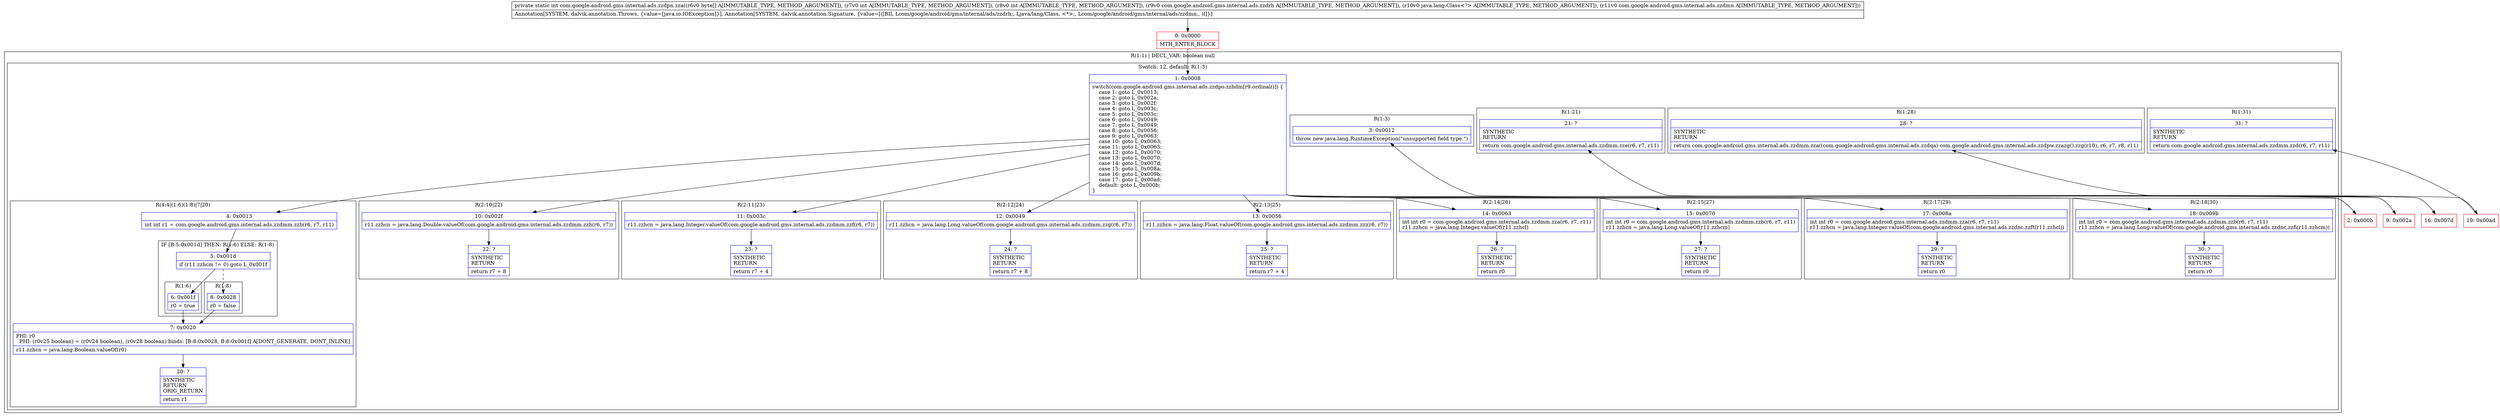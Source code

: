 digraph "CFG forcom.google.android.gms.internal.ads.zzdpn.zza([BIILcom\/google\/android\/gms\/internal\/ads\/zzdrh;Ljava\/lang\/Class;Lcom\/google\/android\/gms\/internal\/ads\/zzdmn;)I" {
subgraph cluster_Region_1694022545 {
label = "R(1:1) | DECL_VAR: boolean null\l";
node [shape=record,color=blue];
subgraph cluster_SwitchRegion_1012143988 {
label = "Switch: 12, default: R(1:3)";
node [shape=record,color=blue];
Node_1 [shape=record,label="{1\:\ 0x0008|switch(com.google.android.gms.internal.ads.zzdpo.zzhdm[r9.ordinal()]) \{\l    case 1: goto L_0x0013;\l    case 2: goto L_0x002a;\l    case 3: goto L_0x002f;\l    case 4: goto L_0x003c;\l    case 5: goto L_0x003c;\l    case 6: goto L_0x0049;\l    case 7: goto L_0x0049;\l    case 8: goto L_0x0056;\l    case 9: goto L_0x0063;\l    case 10: goto L_0x0063;\l    case 11: goto L_0x0063;\l    case 12: goto L_0x0070;\l    case 13: goto L_0x0070;\l    case 14: goto L_0x007d;\l    case 15: goto L_0x008a;\l    case 16: goto L_0x009b;\l    case 17: goto L_0x00ad;\l    default: goto L_0x000b;\l\}\l}"];
subgraph cluster_Region_1995456670 {
label = "R(4:4|(1:6)(1:8)|7|20)";
node [shape=record,color=blue];
Node_4 [shape=record,label="{4\:\ 0x0013|int int r1 = com.google.android.gms.internal.ads.zzdmm.zzb(r6, r7, r11)\l}"];
subgraph cluster_IfRegion_1728674970 {
label = "IF [B:5:0x001d] THEN: R(1:6) ELSE: R(1:8)";
node [shape=record,color=blue];
Node_5 [shape=record,label="{5\:\ 0x001d|if (r11.zzhcm != 0) goto L_0x001f\l}"];
subgraph cluster_Region_239104869 {
label = "R(1:6)";
node [shape=record,color=blue];
Node_6 [shape=record,label="{6\:\ 0x001f|r0 = true\l}"];
}
subgraph cluster_Region_162529238 {
label = "R(1:8)";
node [shape=record,color=blue];
Node_8 [shape=record,label="{8\:\ 0x0028|r0 = false\l}"];
}
}
Node_7 [shape=record,label="{7\:\ 0x0020|PHI: r0 \l  PHI: (r0v25 boolean) = (r0v24 boolean), (r0v28 boolean) binds: [B:8:0x0028, B:6:0x001f] A[DONT_GENERATE, DONT_INLINE]\l|r11.zzhcn = java.lang.Boolean.valueOf(r0)\l}"];
Node_20 [shape=record,label="{20\:\ ?|SYNTHETIC\lRETURN\lORIG_RETURN\l|return r1\l}"];
}
subgraph cluster_Region_45316207 {
label = "R(1:21)";
node [shape=record,color=blue];
Node_21 [shape=record,label="{21\:\ ?|SYNTHETIC\lRETURN\l|return com.google.android.gms.internal.ads.zzdmm.zze(r6, r7, r11)\l}"];
}
subgraph cluster_Region_590770075 {
label = "R(2:10|22)";
node [shape=record,color=blue];
Node_10 [shape=record,label="{10\:\ 0x002f|r11.zzhcn = java.lang.Double.valueOf(com.google.android.gms.internal.ads.zzdmm.zzh(r6, r7))\l}"];
Node_22 [shape=record,label="{22\:\ ?|SYNTHETIC\lRETURN\l|return r7 + 8\l}"];
}
subgraph cluster_Region_1061495614 {
label = "R(2:11|23)";
node [shape=record,color=blue];
Node_11 [shape=record,label="{11\:\ 0x003c|r11.zzhcn = java.lang.Integer.valueOf(com.google.android.gms.internal.ads.zzdmm.zzf(r6, r7))\l}"];
Node_23 [shape=record,label="{23\:\ ?|SYNTHETIC\lRETURN\l|return r7 + 4\l}"];
}
subgraph cluster_Region_327443936 {
label = "R(2:12|24)";
node [shape=record,color=blue];
Node_12 [shape=record,label="{12\:\ 0x0049|r11.zzhcn = java.lang.Long.valueOf(com.google.android.gms.internal.ads.zzdmm.zzg(r6, r7))\l}"];
Node_24 [shape=record,label="{24\:\ ?|SYNTHETIC\lRETURN\l|return r7 + 8\l}"];
}
subgraph cluster_Region_174921727 {
label = "R(2:13|25)";
node [shape=record,color=blue];
Node_13 [shape=record,label="{13\:\ 0x0056|r11.zzhcn = java.lang.Float.valueOf(com.google.android.gms.internal.ads.zzdmm.zzi(r6, r7))\l}"];
Node_25 [shape=record,label="{25\:\ ?|SYNTHETIC\lRETURN\l|return r7 + 4\l}"];
}
subgraph cluster_Region_622005202 {
label = "R(2:14|26)";
node [shape=record,color=blue];
Node_14 [shape=record,label="{14\:\ 0x0063|int int r0 = com.google.android.gms.internal.ads.zzdmm.zza(r6, r7, r11)\lr11.zzhcn = java.lang.Integer.valueOf(r11.zzhcl)\l}"];
Node_26 [shape=record,label="{26\:\ ?|SYNTHETIC\lRETURN\l|return r0\l}"];
}
subgraph cluster_Region_469986675 {
label = "R(2:15|27)";
node [shape=record,color=blue];
Node_15 [shape=record,label="{15\:\ 0x0070|int int r0 = com.google.android.gms.internal.ads.zzdmm.zzb(r6, r7, r11)\lr11.zzhcn = java.lang.Long.valueOf(r11.zzhcm)\l}"];
Node_27 [shape=record,label="{27\:\ ?|SYNTHETIC\lRETURN\l|return r0\l}"];
}
subgraph cluster_Region_439876510 {
label = "R(1:28)";
node [shape=record,color=blue];
Node_28 [shape=record,label="{28\:\ ?|SYNTHETIC\lRETURN\l|return com.google.android.gms.internal.ads.zzdmm.zza((com.google.android.gms.internal.ads.zzdqa) com.google.android.gms.internal.ads.zzdpw.zzazg().zzg(r10), r6, r7, r8, r11)\l}"];
}
subgraph cluster_Region_1055406359 {
label = "R(2:17|29)";
node [shape=record,color=blue];
Node_17 [shape=record,label="{17\:\ 0x008a|int int r0 = com.google.android.gms.internal.ads.zzdmm.zza(r6, r7, r11)\lr11.zzhcn = java.lang.Integer.valueOf(com.google.android.gms.internal.ads.zzdnc.zzft(r11.zzhcl))\l}"];
Node_29 [shape=record,label="{29\:\ ?|SYNTHETIC\lRETURN\l|return r0\l}"];
}
subgraph cluster_Region_344516353 {
label = "R(2:18|30)";
node [shape=record,color=blue];
Node_18 [shape=record,label="{18\:\ 0x009b|int int r0 = com.google.android.gms.internal.ads.zzdmm.zzb(r6, r7, r11)\lr11.zzhcn = java.lang.Long.valueOf(com.google.android.gms.internal.ads.zzdnc.zzfi(r11.zzhcm))\l}"];
Node_30 [shape=record,label="{30\:\ ?|SYNTHETIC\lRETURN\l|return r0\l}"];
}
subgraph cluster_Region_209545013 {
label = "R(1:31)";
node [shape=record,color=blue];
Node_31 [shape=record,label="{31\:\ ?|SYNTHETIC\lRETURN\l|return com.google.android.gms.internal.ads.zzdmm.zzd(r6, r7, r11)\l}"];
}
subgraph cluster_Region_1021753407 {
label = "R(1:3)";
node [shape=record,color=blue];
Node_3 [shape=record,label="{3\:\ 0x0012|throw new java.lang.RuntimeException(\"unsupported field type.\")\l}"];
}
}
}
Node_0 [shape=record,color=red,label="{0\:\ 0x0000|MTH_ENTER_BLOCK\l}"];
Node_2 [shape=record,color=red,label="{2\:\ 0x000b}"];
Node_9 [shape=record,color=red,label="{9\:\ 0x002a}"];
Node_16 [shape=record,color=red,label="{16\:\ 0x007d}"];
Node_19 [shape=record,color=red,label="{19\:\ 0x00ad}"];
MethodNode[shape=record,label="{private static int com.google.android.gms.internal.ads.zzdpn.zza((r6v0 byte[] A[IMMUTABLE_TYPE, METHOD_ARGUMENT]), (r7v0 int A[IMMUTABLE_TYPE, METHOD_ARGUMENT]), (r8v0 int A[IMMUTABLE_TYPE, METHOD_ARGUMENT]), (r9v0 com.google.android.gms.internal.ads.zzdrh A[IMMUTABLE_TYPE, METHOD_ARGUMENT]), (r10v0 java.lang.Class\<?\> A[IMMUTABLE_TYPE, METHOD_ARGUMENT]), (r11v0 com.google.android.gms.internal.ads.zzdmn A[IMMUTABLE_TYPE, METHOD_ARGUMENT]))  | Annotation[SYSTEM, dalvik.annotation.Throws, \{value=[java.io.IOException]\}], Annotation[SYSTEM, dalvik.annotation.Signature, \{value=[([BII, Lcom\/google\/android\/gms\/internal\/ads\/zzdrh;, Ljava\/lang\/Class, \<*\>;, Lcom\/google\/android\/gms\/internal\/ads\/zzdmn;, )I]\}]\l}"];
MethodNode -> Node_0;
Node_1 -> Node_2;
Node_1 -> Node_4;
Node_1 -> Node_9;
Node_1 -> Node_10;
Node_1 -> Node_11;
Node_1 -> Node_12;
Node_1 -> Node_13;
Node_1 -> Node_14;
Node_1 -> Node_15;
Node_1 -> Node_16;
Node_1 -> Node_17;
Node_1 -> Node_18;
Node_1 -> Node_19;
Node_4 -> Node_5;
Node_5 -> Node_6;
Node_5 -> Node_8[style=dashed];
Node_6 -> Node_7;
Node_8 -> Node_7;
Node_7 -> Node_20;
Node_10 -> Node_22;
Node_11 -> Node_23;
Node_12 -> Node_24;
Node_13 -> Node_25;
Node_14 -> Node_26;
Node_15 -> Node_27;
Node_17 -> Node_29;
Node_18 -> Node_30;
Node_0 -> Node_1;
Node_2 -> Node_3;
Node_9 -> Node_21;
Node_16 -> Node_28;
Node_19 -> Node_31;
}

